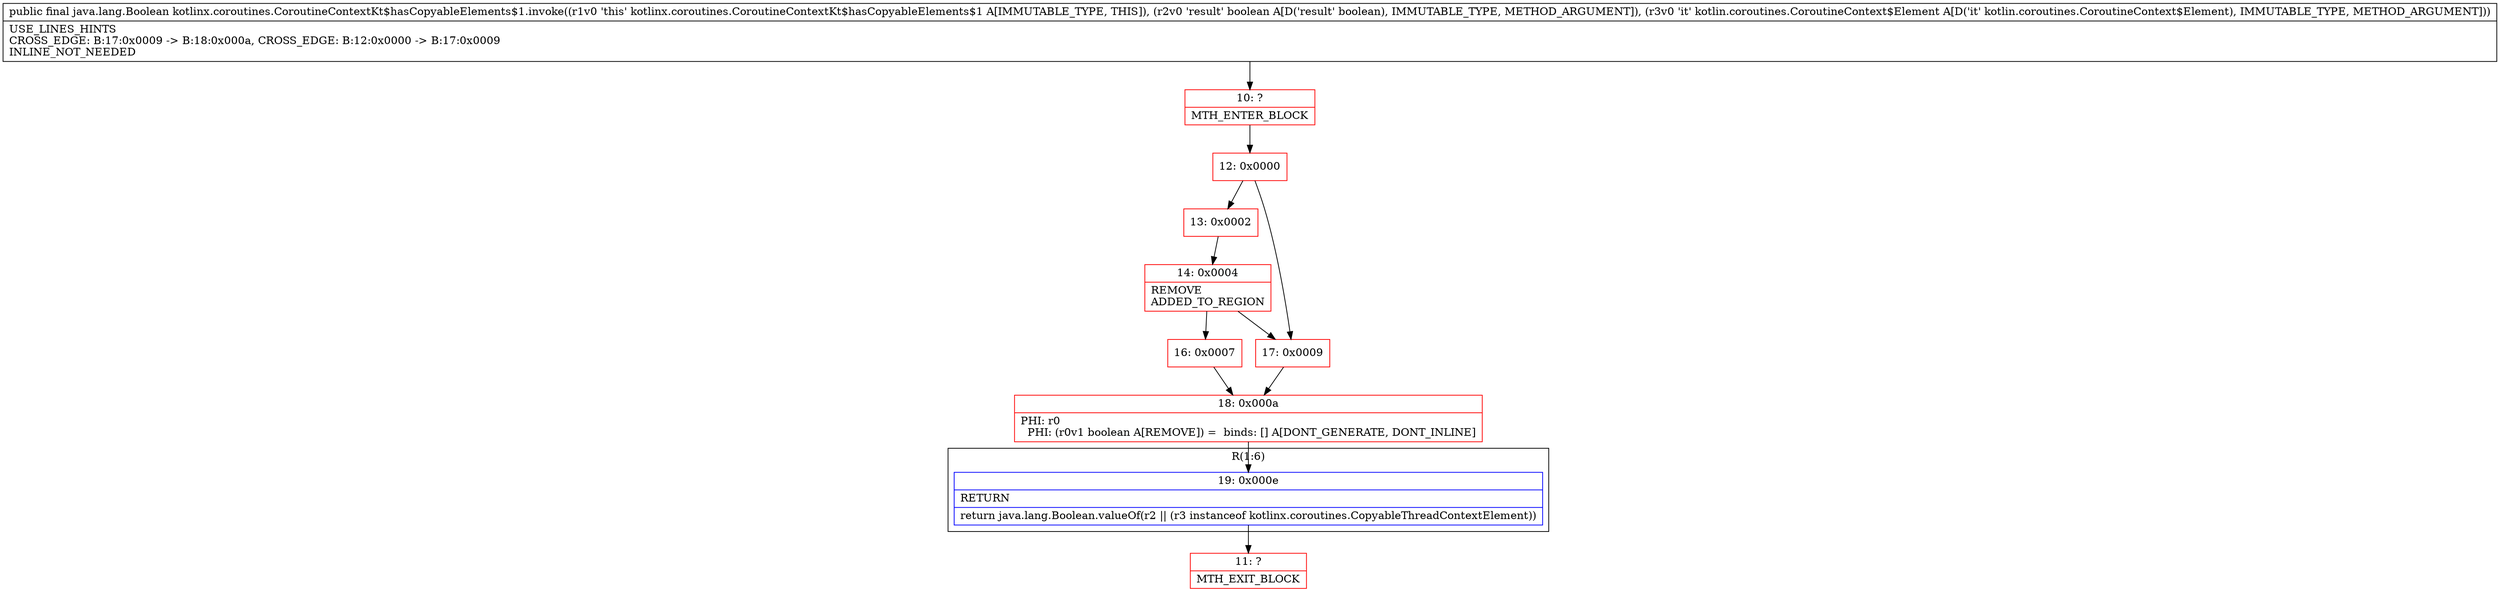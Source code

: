 digraph "CFG forkotlinx.coroutines.CoroutineContextKt$hasCopyableElements$1.invoke(ZLkotlin\/coroutines\/CoroutineContext$Element;)Ljava\/lang\/Boolean;" {
subgraph cluster_Region_672724925 {
label = "R(1:6)";
node [shape=record,color=blue];
Node_19 [shape=record,label="{19\:\ 0x000e|RETURN\l|return java.lang.Boolean.valueOf(r2 \|\| (r3 instanceof kotlinx.coroutines.CopyableThreadContextElement))\l}"];
}
Node_10 [shape=record,color=red,label="{10\:\ ?|MTH_ENTER_BLOCK\l}"];
Node_12 [shape=record,color=red,label="{12\:\ 0x0000}"];
Node_13 [shape=record,color=red,label="{13\:\ 0x0002}"];
Node_14 [shape=record,color=red,label="{14\:\ 0x0004|REMOVE\lADDED_TO_REGION\l}"];
Node_16 [shape=record,color=red,label="{16\:\ 0x0007}"];
Node_18 [shape=record,color=red,label="{18\:\ 0x000a|PHI: r0 \l  PHI: (r0v1 boolean A[REMOVE]) =  binds: [] A[DONT_GENERATE, DONT_INLINE]\l}"];
Node_11 [shape=record,color=red,label="{11\:\ ?|MTH_EXIT_BLOCK\l}"];
Node_17 [shape=record,color=red,label="{17\:\ 0x0009}"];
MethodNode[shape=record,label="{public final java.lang.Boolean kotlinx.coroutines.CoroutineContextKt$hasCopyableElements$1.invoke((r1v0 'this' kotlinx.coroutines.CoroutineContextKt$hasCopyableElements$1 A[IMMUTABLE_TYPE, THIS]), (r2v0 'result' boolean A[D('result' boolean), IMMUTABLE_TYPE, METHOD_ARGUMENT]), (r3v0 'it' kotlin.coroutines.CoroutineContext$Element A[D('it' kotlin.coroutines.CoroutineContext$Element), IMMUTABLE_TYPE, METHOD_ARGUMENT]))  | USE_LINES_HINTS\lCROSS_EDGE: B:17:0x0009 \-\> B:18:0x000a, CROSS_EDGE: B:12:0x0000 \-\> B:17:0x0009\lINLINE_NOT_NEEDED\l}"];
MethodNode -> Node_10;Node_19 -> Node_11;
Node_10 -> Node_12;
Node_12 -> Node_13;
Node_12 -> Node_17;
Node_13 -> Node_14;
Node_14 -> Node_16;
Node_14 -> Node_17;
Node_16 -> Node_18;
Node_18 -> Node_19;
Node_17 -> Node_18;
}

